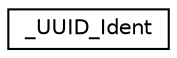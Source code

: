 digraph "Graphical Class Hierarchy"
{
  edge [fontname="Helvetica",fontsize="10",labelfontname="Helvetica",labelfontsize="10"];
  node [fontname="Helvetica",fontsize="10",shape=record];
  rankdir="LR";
  Node1 [label="_UUID_Ident",height=0.2,width=0.4,color="black", fillcolor="white", style="filled",URL="$struct___u_u_i_d___ident.html"];
}
